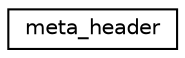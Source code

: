 digraph "Graphical Class Hierarchy"
{
 // LATEX_PDF_SIZE
  edge [fontname="Helvetica",fontsize="10",labelfontname="Helvetica",labelfontsize="10"];
  node [fontname="Helvetica",fontsize="10",shape=record];
  rankdir="LR";
  Node0 [label="meta_header",height=0.2,width=0.4,color="black", fillcolor="white", style="filled",URL="$df/d16/structmeta__header.html",tooltip=" "];
}
